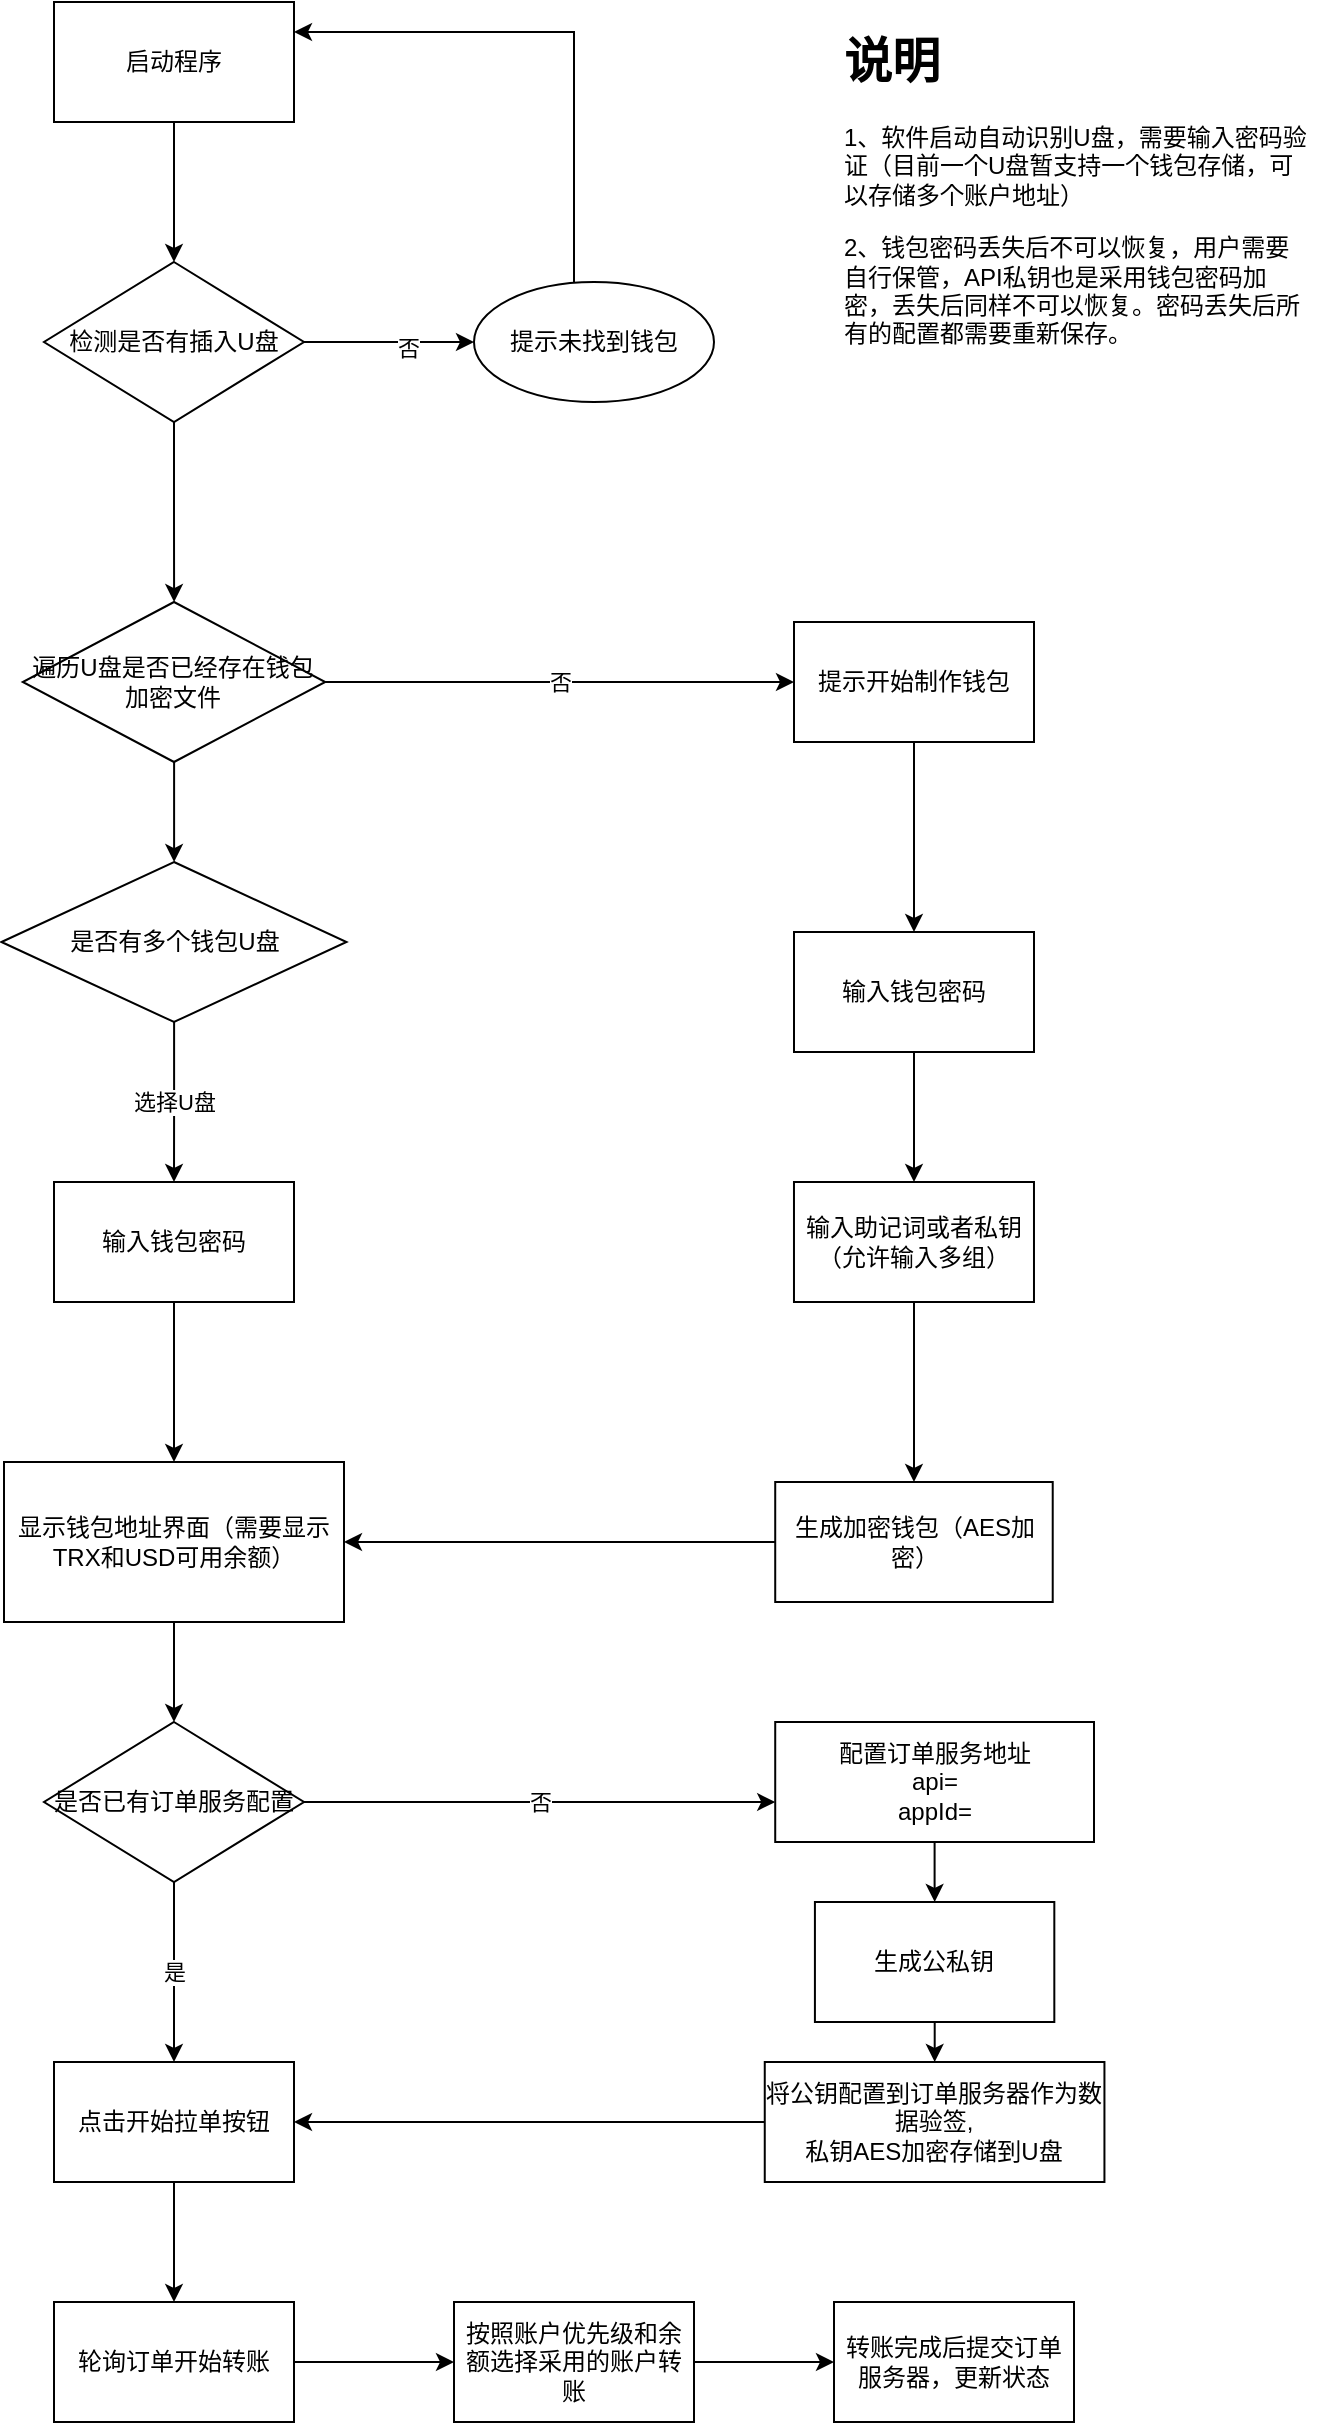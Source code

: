 <mxfile version="18.0.7" type="github">
  <diagram id="fPDhReRPAme99BJQwYK9" name="Page-1">
    <mxGraphModel dx="782" dy="436" grid="1" gridSize="10" guides="1" tooltips="1" connect="1" arrows="1" fold="1" page="1" pageScale="1" pageWidth="827" pageHeight="1169" math="0" shadow="0">
      <root>
        <mxCell id="0" />
        <mxCell id="1" parent="0" />
        <mxCell id="zaFiIXA9nG1pKAVqpKBD-5" value="" style="edgeStyle=orthogonalEdgeStyle;rounded=0;orthogonalLoop=1;jettySize=auto;html=1;" parent="1" source="zaFiIXA9nG1pKAVqpKBD-1" target="zaFiIXA9nG1pKAVqpKBD-4" edge="1">
          <mxGeometry relative="1" as="geometry" />
        </mxCell>
        <mxCell id="zaFiIXA9nG1pKAVqpKBD-1" value="启动程序" style="rounded=0;whiteSpace=wrap;html=1;" parent="1" vertex="1">
          <mxGeometry x="70" y="60" width="120" height="60" as="geometry" />
        </mxCell>
        <mxCell id="zaFiIXA9nG1pKAVqpKBD-7" value="" style="edgeStyle=orthogonalEdgeStyle;rounded=0;orthogonalLoop=1;jettySize=auto;html=1;" parent="1" source="zaFiIXA9nG1pKAVqpKBD-4" target="zaFiIXA9nG1pKAVqpKBD-6" edge="1">
          <mxGeometry relative="1" as="geometry" />
        </mxCell>
        <mxCell id="zaFiIXA9nG1pKAVqpKBD-9" value="否" style="edgeLabel;html=1;align=center;verticalAlign=middle;resizable=0;points=[];" parent="zaFiIXA9nG1pKAVqpKBD-7" vertex="1" connectable="0">
          <mxGeometry x="0.216" y="-3" relative="1" as="geometry">
            <mxPoint as="offset" />
          </mxGeometry>
        </mxCell>
        <mxCell id="zaFiIXA9nG1pKAVqpKBD-11" value="" style="edgeStyle=orthogonalEdgeStyle;rounded=0;orthogonalLoop=1;jettySize=auto;html=1;" parent="1" source="zaFiIXA9nG1pKAVqpKBD-4" target="zaFiIXA9nG1pKAVqpKBD-10" edge="1">
          <mxGeometry relative="1" as="geometry" />
        </mxCell>
        <mxCell id="zaFiIXA9nG1pKAVqpKBD-4" value="&lt;span style=&quot;&quot;&gt;检测是否有插入U盘&lt;/span&gt;" style="rhombus;whiteSpace=wrap;html=1;rounded=0;" parent="1" vertex="1">
          <mxGeometry x="65" y="190" width="130" height="80" as="geometry" />
        </mxCell>
        <mxCell id="zaFiIXA9nG1pKAVqpKBD-8" style="edgeStyle=orthogonalEdgeStyle;rounded=0;orthogonalLoop=1;jettySize=auto;html=1;entryX=1;entryY=0.25;entryDx=0;entryDy=0;" parent="1" source="zaFiIXA9nG1pKAVqpKBD-6" target="zaFiIXA9nG1pKAVqpKBD-1" edge="1">
          <mxGeometry relative="1" as="geometry">
            <Array as="points">
              <mxPoint x="330" y="75" />
            </Array>
          </mxGeometry>
        </mxCell>
        <mxCell id="zaFiIXA9nG1pKAVqpKBD-6" value="提示未找到钱包" style="ellipse;whiteSpace=wrap;html=1;rounded=0;" parent="1" vertex="1">
          <mxGeometry x="280" y="200" width="120" height="60" as="geometry" />
        </mxCell>
        <mxCell id="zaFiIXA9nG1pKAVqpKBD-13" value="否" style="edgeStyle=orthogonalEdgeStyle;rounded=0;orthogonalLoop=1;jettySize=auto;html=1;" parent="1" source="zaFiIXA9nG1pKAVqpKBD-10" target="zaFiIXA9nG1pKAVqpKBD-12" edge="1">
          <mxGeometry relative="1" as="geometry" />
        </mxCell>
        <mxCell id="zaFiIXA9nG1pKAVqpKBD-26" value="" style="edgeStyle=orthogonalEdgeStyle;rounded=0;orthogonalLoop=1;jettySize=auto;html=1;" parent="1" source="zaFiIXA9nG1pKAVqpKBD-10" target="zaFiIXA9nG1pKAVqpKBD-25" edge="1">
          <mxGeometry relative="1" as="geometry" />
        </mxCell>
        <mxCell id="zaFiIXA9nG1pKAVqpKBD-10" value="遍历U盘是否已经存在钱包加密文件" style="rhombus;whiteSpace=wrap;html=1;rounded=0;" parent="1" vertex="1">
          <mxGeometry x="54.38" y="360" width="151.25" height="80" as="geometry" />
        </mxCell>
        <mxCell id="To-tUrie1UpzVCq_ssf6-10" style="edgeStyle=orthogonalEdgeStyle;rounded=0;orthogonalLoop=1;jettySize=auto;html=1;entryX=0.5;entryY=0;entryDx=0;entryDy=0;" parent="1" source="zaFiIXA9nG1pKAVqpKBD-12" target="zaFiIXA9nG1pKAVqpKBD-14" edge="1">
          <mxGeometry relative="1" as="geometry" />
        </mxCell>
        <mxCell id="zaFiIXA9nG1pKAVqpKBD-12" value="提示开始制作钱包" style="whiteSpace=wrap;html=1;rounded=0;" parent="1" vertex="1">
          <mxGeometry x="440" y="370" width="120" height="60" as="geometry" />
        </mxCell>
        <mxCell id="zaFiIXA9nG1pKAVqpKBD-18" value="" style="edgeStyle=orthogonalEdgeStyle;rounded=0;orthogonalLoop=1;jettySize=auto;html=1;" parent="1" source="zaFiIXA9nG1pKAVqpKBD-14" target="zaFiIXA9nG1pKAVqpKBD-17" edge="1">
          <mxGeometry relative="1" as="geometry" />
        </mxCell>
        <mxCell id="zaFiIXA9nG1pKAVqpKBD-14" value="输入钱包密码" style="whiteSpace=wrap;html=1;rounded=0;" parent="1" vertex="1">
          <mxGeometry x="440" y="525" width="120" height="60" as="geometry" />
        </mxCell>
        <mxCell id="zaFiIXA9nG1pKAVqpKBD-24" value="" style="edgeStyle=orthogonalEdgeStyle;rounded=0;orthogonalLoop=1;jettySize=auto;html=1;" parent="1" source="zaFiIXA9nG1pKAVqpKBD-17" target="zaFiIXA9nG1pKAVqpKBD-23" edge="1">
          <mxGeometry relative="1" as="geometry" />
        </mxCell>
        <mxCell id="zaFiIXA9nG1pKAVqpKBD-17" value="输入助记词或者私钥（允许输入多组）" style="whiteSpace=wrap;html=1;rounded=0;" parent="1" vertex="1">
          <mxGeometry x="439.99" y="650" width="120" height="60" as="geometry" />
        </mxCell>
        <mxCell id="To-tUrie1UpzVCq_ssf6-12" style="edgeStyle=orthogonalEdgeStyle;rounded=0;orthogonalLoop=1;jettySize=auto;html=1;entryX=1;entryY=0.5;entryDx=0;entryDy=0;" parent="1" source="zaFiIXA9nG1pKAVqpKBD-23" target="To-tUrie1UpzVCq_ssf6-3" edge="1">
          <mxGeometry relative="1" as="geometry" />
        </mxCell>
        <mxCell id="zaFiIXA9nG1pKAVqpKBD-23" value="生成加密钱包（AES加密）" style="whiteSpace=wrap;html=1;rounded=0;" parent="1" vertex="1">
          <mxGeometry x="430.61" y="800" width="138.75" height="60" as="geometry" />
        </mxCell>
        <mxCell id="zaFiIXA9nG1pKAVqpKBD-28" value="选择U盘" style="edgeStyle=orthogonalEdgeStyle;rounded=0;orthogonalLoop=1;jettySize=auto;html=1;" parent="1" source="zaFiIXA9nG1pKAVqpKBD-25" target="zaFiIXA9nG1pKAVqpKBD-27" edge="1">
          <mxGeometry relative="1" as="geometry" />
        </mxCell>
        <mxCell id="zaFiIXA9nG1pKAVqpKBD-25" value="是否有多个钱包U盘" style="rhombus;whiteSpace=wrap;html=1;rounded=0;" parent="1" vertex="1">
          <mxGeometry x="43.75" y="490" width="172.5" height="80" as="geometry" />
        </mxCell>
        <mxCell id="To-tUrie1UpzVCq_ssf6-4" value="" style="edgeStyle=orthogonalEdgeStyle;rounded=0;orthogonalLoop=1;jettySize=auto;html=1;" parent="1" source="zaFiIXA9nG1pKAVqpKBD-27" target="To-tUrie1UpzVCq_ssf6-3" edge="1">
          <mxGeometry relative="1" as="geometry" />
        </mxCell>
        <mxCell id="zaFiIXA9nG1pKAVqpKBD-27" value="输入钱包密码" style="whiteSpace=wrap;html=1;rounded=0;" parent="1" vertex="1">
          <mxGeometry x="70" y="650" width="120" height="60" as="geometry" />
        </mxCell>
        <mxCell id="To-tUrie1UpzVCq_ssf6-14" style="edgeStyle=orthogonalEdgeStyle;rounded=0;orthogonalLoop=1;jettySize=auto;html=1;" parent="1" source="To-tUrie1UpzVCq_ssf6-3" target="To-tUrie1UpzVCq_ssf6-13" edge="1">
          <mxGeometry relative="1" as="geometry" />
        </mxCell>
        <mxCell id="To-tUrie1UpzVCq_ssf6-3" value="显示钱包地址界面（需要显示TRX和USD可用余额）" style="whiteSpace=wrap;html=1;rounded=0;" parent="1" vertex="1">
          <mxGeometry x="45" y="790" width="170" height="80" as="geometry" />
        </mxCell>
        <mxCell id="To-tUrie1UpzVCq_ssf6-31" value="" style="edgeStyle=orthogonalEdgeStyle;rounded=0;orthogonalLoop=1;jettySize=auto;html=1;" parent="1" source="To-tUrie1UpzVCq_ssf6-8" target="To-tUrie1UpzVCq_ssf6-30" edge="1">
          <mxGeometry relative="1" as="geometry" />
        </mxCell>
        <mxCell id="To-tUrie1UpzVCq_ssf6-8" value="轮询订单开始转账" style="whiteSpace=wrap;html=1;rounded=0;" parent="1" vertex="1">
          <mxGeometry x="70" y="1210" width="120" height="60" as="geometry" />
        </mxCell>
        <mxCell id="To-tUrie1UpzVCq_ssf6-18" value="是" style="edgeStyle=orthogonalEdgeStyle;rounded=0;orthogonalLoop=1;jettySize=auto;html=1;" parent="1" source="To-tUrie1UpzVCq_ssf6-13" target="To-tUrie1UpzVCq_ssf6-17" edge="1">
          <mxGeometry relative="1" as="geometry" />
        </mxCell>
        <mxCell id="To-tUrie1UpzVCq_ssf6-21" value="否" style="edgeStyle=orthogonalEdgeStyle;rounded=0;orthogonalLoop=1;jettySize=auto;html=1;" parent="1" source="To-tUrie1UpzVCq_ssf6-13" target="To-tUrie1UpzVCq_ssf6-20" edge="1">
          <mxGeometry relative="1" as="geometry">
            <Array as="points">
              <mxPoint x="230" y="960" />
              <mxPoint x="230" y="960" />
            </Array>
          </mxGeometry>
        </mxCell>
        <mxCell id="To-tUrie1UpzVCq_ssf6-13" value="是否已有订单服务配置" style="rhombus;whiteSpace=wrap;html=1;" parent="1" vertex="1">
          <mxGeometry x="65" y="920" width="130" height="80" as="geometry" />
        </mxCell>
        <mxCell id="To-tUrie1UpzVCq_ssf6-19" value="" style="edgeStyle=orthogonalEdgeStyle;rounded=0;orthogonalLoop=1;jettySize=auto;html=1;" parent="1" source="To-tUrie1UpzVCq_ssf6-17" target="To-tUrie1UpzVCq_ssf6-8" edge="1">
          <mxGeometry relative="1" as="geometry" />
        </mxCell>
        <mxCell id="To-tUrie1UpzVCq_ssf6-17" value="点击开始拉单按钮" style="whiteSpace=wrap;html=1;" parent="1" vertex="1">
          <mxGeometry x="70" y="1090" width="120" height="60" as="geometry" />
        </mxCell>
        <mxCell id="To-tUrie1UpzVCq_ssf6-23" value="" style="edgeStyle=orthogonalEdgeStyle;rounded=0;orthogonalLoop=1;jettySize=auto;html=1;" parent="1" source="To-tUrie1UpzVCq_ssf6-20" target="To-tUrie1UpzVCq_ssf6-22" edge="1">
          <mxGeometry relative="1" as="geometry" />
        </mxCell>
        <mxCell id="To-tUrie1UpzVCq_ssf6-20" value="配置订单服务地址&lt;br&gt;api=&lt;br&gt;appId=" style="whiteSpace=wrap;html=1;" parent="1" vertex="1">
          <mxGeometry x="430.61" y="920" width="159.39" height="60" as="geometry" />
        </mxCell>
        <mxCell id="To-tUrie1UpzVCq_ssf6-26" value="" style="edgeStyle=orthogonalEdgeStyle;rounded=0;orthogonalLoop=1;jettySize=auto;html=1;" parent="1" source="To-tUrie1UpzVCq_ssf6-22" target="To-tUrie1UpzVCq_ssf6-25" edge="1">
          <mxGeometry relative="1" as="geometry" />
        </mxCell>
        <mxCell id="To-tUrie1UpzVCq_ssf6-22" value="生成公私钥" style="whiteSpace=wrap;html=1;" parent="1" vertex="1">
          <mxGeometry x="450.46" y="1010" width="119.7" height="60" as="geometry" />
        </mxCell>
        <mxCell id="To-tUrie1UpzVCq_ssf6-27" style="edgeStyle=orthogonalEdgeStyle;rounded=0;orthogonalLoop=1;jettySize=auto;html=1;entryX=1;entryY=0.5;entryDx=0;entryDy=0;" parent="1" source="To-tUrie1UpzVCq_ssf6-25" target="To-tUrie1UpzVCq_ssf6-17" edge="1">
          <mxGeometry relative="1" as="geometry" />
        </mxCell>
        <mxCell id="To-tUrie1UpzVCq_ssf6-25" value="将公钥配置到订单服务器作为数据验签,&lt;br&gt;私钥AES加密存储到U盘" style="whiteSpace=wrap;html=1;" parent="1" vertex="1">
          <mxGeometry x="425.38" y="1090" width="169.84" height="60" as="geometry" />
        </mxCell>
        <mxCell id="To-tUrie1UpzVCq_ssf6-33" value="" style="edgeStyle=orthogonalEdgeStyle;rounded=0;orthogonalLoop=1;jettySize=auto;html=1;" parent="1" source="To-tUrie1UpzVCq_ssf6-30" target="To-tUrie1UpzVCq_ssf6-32" edge="1">
          <mxGeometry relative="1" as="geometry" />
        </mxCell>
        <mxCell id="To-tUrie1UpzVCq_ssf6-30" value="按照账户优先级和余额选择采用的账户转账" style="whiteSpace=wrap;html=1;rounded=0;" parent="1" vertex="1">
          <mxGeometry x="270" y="1210" width="120" height="60" as="geometry" />
        </mxCell>
        <mxCell id="To-tUrie1UpzVCq_ssf6-32" value="转账完成后提交订单服务器，更新状态" style="whiteSpace=wrap;html=1;rounded=0;" parent="1" vertex="1">
          <mxGeometry x="460" y="1210" width="120" height="60" as="geometry" />
        </mxCell>
        <mxCell id="To-tUrie1UpzVCq_ssf6-34" value="&lt;h1&gt;说明&lt;/h1&gt;&lt;p&gt;1、软件启动自动识别U盘，需要输入密码验证（目前一个U盘暂支持一个钱包存储，可以存储多个账户地址）&lt;/p&gt;&lt;p&gt;2、钱包密码丢失后不可以恢复，用户需要自行保管，API私钥也是采用钱包密码加密，丢失后同样不可以恢复。密码丢失后所有的配置都需要重新保存。&lt;/p&gt;" style="text;html=1;strokeColor=none;fillColor=none;spacing=5;spacingTop=-20;whiteSpace=wrap;overflow=hidden;rounded=0;" parent="1" vertex="1">
          <mxGeometry x="460" y="70" width="240" height="190" as="geometry" />
        </mxCell>
      </root>
    </mxGraphModel>
  </diagram>
</mxfile>
